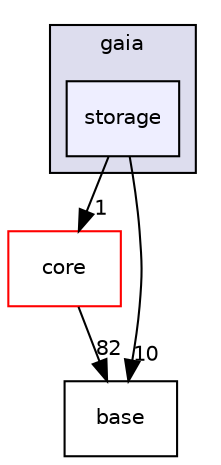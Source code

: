 digraph G {
  compound=true
  node [ fontsize="10", fontname="Helvetica"];
  edge [ labelfontsize="10", labelfontname="Helvetica"];
  subgraph clusterdir_1456e22c17612b474594c42fce5c0653 {
    graph [ bgcolor="#ddddee", pencolor="black", label="gaia" fontname="Helvetica", fontsize="10", URL="dir_1456e22c17612b474594c42fce5c0653.html"]
  dir_c9e39960ebe360ab739e60b68b6b53c1 [shape=box, label="storage", style="filled", fillcolor="#eeeeff", pencolor="black", URL="dir_c9e39960ebe360ab739e60b68b6b53c1.html"];
  }
  dir_18e718a92f1e56f596f9b4a710826a5a [shape=box label="core" fillcolor="white" style="filled" color="red" URL="dir_18e718a92f1e56f596f9b4a710826a5a.html"];
  dir_96bebcbd622f6ba3e4502d519ed457a0 [shape=box label="base" URL="dir_96bebcbd622f6ba3e4502d519ed457a0.html"];
  dir_18e718a92f1e56f596f9b4a710826a5a->dir_96bebcbd622f6ba3e4502d519ed457a0 [headlabel="82", labeldistance=1.5 headhref="dir_000019_000005.html"];
  dir_c9e39960ebe360ab739e60b68b6b53c1->dir_18e718a92f1e56f596f9b4a710826a5a [headlabel="1", labeldistance=1.5 headhref="dir_000048_000019.html"];
  dir_c9e39960ebe360ab739e60b68b6b53c1->dir_96bebcbd622f6ba3e4502d519ed457a0 [headlabel="10", labeldistance=1.5 headhref="dir_000048_000005.html"];
}
